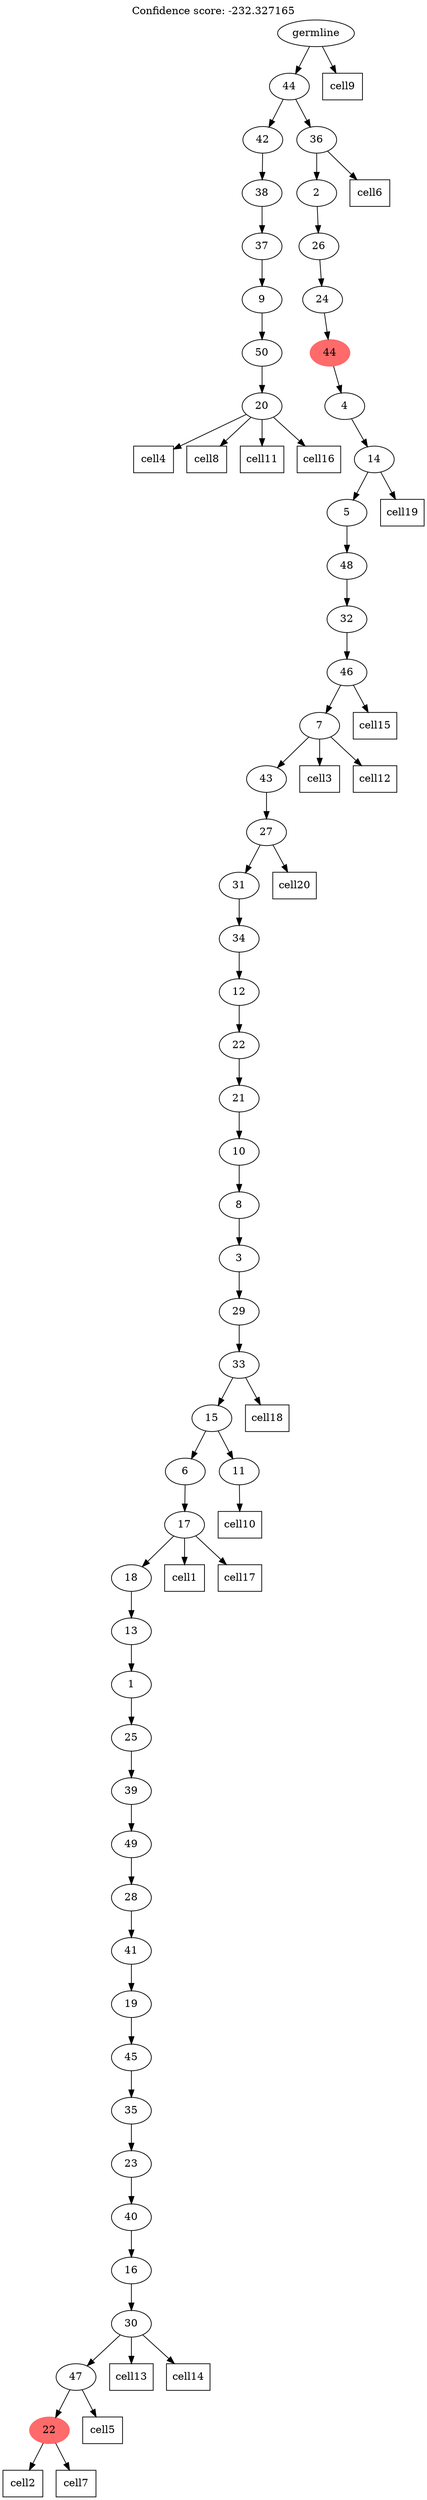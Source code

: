 digraph g {
	"51" -> "52";
	"52" [label="20"];
	"50" -> "51";
	"51" [label="50"];
	"49" -> "50";
	"50" [label="9"];
	"48" -> "49";
	"49" [label="37"];
	"47" -> "48";
	"48" [label="38"];
	"44" -> "45";
	"45" [color=indianred1, style=filled, label="22"];
	"43" -> "44";
	"44" [label="47"];
	"42" -> "43";
	"43" [label="30"];
	"41" -> "42";
	"42" [label="16"];
	"40" -> "41";
	"41" [label="40"];
	"39" -> "40";
	"40" [label="23"];
	"38" -> "39";
	"39" [label="35"];
	"37" -> "38";
	"38" [label="45"];
	"36" -> "37";
	"37" [label="19"];
	"35" -> "36";
	"36" [label="41"];
	"34" -> "35";
	"35" [label="28"];
	"33" -> "34";
	"34" [label="49"];
	"32" -> "33";
	"33" [label="39"];
	"31" -> "32";
	"32" [label="25"];
	"30" -> "31";
	"31" [label="1"];
	"29" -> "30";
	"30" [label="13"];
	"28" -> "29";
	"29" [label="18"];
	"27" -> "28";
	"28" [label="17"];
	"26" -> "27";
	"27" [label="6"];
	"26" -> "46";
	"46" [label="11"];
	"25" -> "26";
	"26" [label="15"];
	"24" -> "25";
	"25" [label="33"];
	"23" -> "24";
	"24" [label="29"];
	"22" -> "23";
	"23" [label="3"];
	"21" -> "22";
	"22" [label="8"];
	"20" -> "21";
	"21" [label="10"];
	"19" -> "20";
	"20" [label="21"];
	"18" -> "19";
	"19" [label="22"];
	"17" -> "18";
	"18" [label="12"];
	"16" -> "17";
	"17" [label="34"];
	"15" -> "16";
	"16" [label="31"];
	"14" -> "15";
	"15" [label="27"];
	"13" -> "14";
	"14" [label="43"];
	"12" -> "13";
	"13" [label="7"];
	"11" -> "12";
	"12" [label="46"];
	"10" -> "11";
	"11" [label="32"];
	"9" -> "10";
	"10" [label="48"];
	"8" -> "9";
	"9" [label="5"];
	"7" -> "8";
	"8" [label="14"];
	"6" -> "7";
	"7" [label="4"];
	"5" -> "6";
	"6" [color=indianred1, style=filled, label="44"];
	"4" -> "5";
	"5" [label="24"];
	"3" -> "4";
	"4" [label="26"];
	"2" -> "3";
	"3" [label="2"];
	"1" -> "2";
	"2" [label="36"];
	"1" -> "47";
	"47" [label="42"];
	"0" -> "1";
	"1" [label="44"];
	"0" [label="germline"];
	"28" -> "cell1";
	"cell1" [shape=box];
	"45" -> "cell2";
	"cell2" [shape=box];
	"13" -> "cell3";
	"cell3" [shape=box];
	"52" -> "cell4";
	"cell4" [shape=box];
	"44" -> "cell5";
	"cell5" [shape=box];
	"2" -> "cell6";
	"cell6" [shape=box];
	"45" -> "cell7";
	"cell7" [shape=box];
	"52" -> "cell8";
	"cell8" [shape=box];
	"0" -> "cell9";
	"cell9" [shape=box];
	"46" -> "cell10";
	"cell10" [shape=box];
	"52" -> "cell11";
	"cell11" [shape=box];
	"13" -> "cell12";
	"cell12" [shape=box];
	"43" -> "cell13";
	"cell13" [shape=box];
	"43" -> "cell14";
	"cell14" [shape=box];
	"12" -> "cell15";
	"cell15" [shape=box];
	"52" -> "cell16";
	"cell16" [shape=box];
	"28" -> "cell17";
	"cell17" [shape=box];
	"25" -> "cell18";
	"cell18" [shape=box];
	"8" -> "cell19";
	"cell19" [shape=box];
	"15" -> "cell20";
	"cell20" [shape=box];
	labelloc="t";
	label="Confidence score: -232.327165";
}
